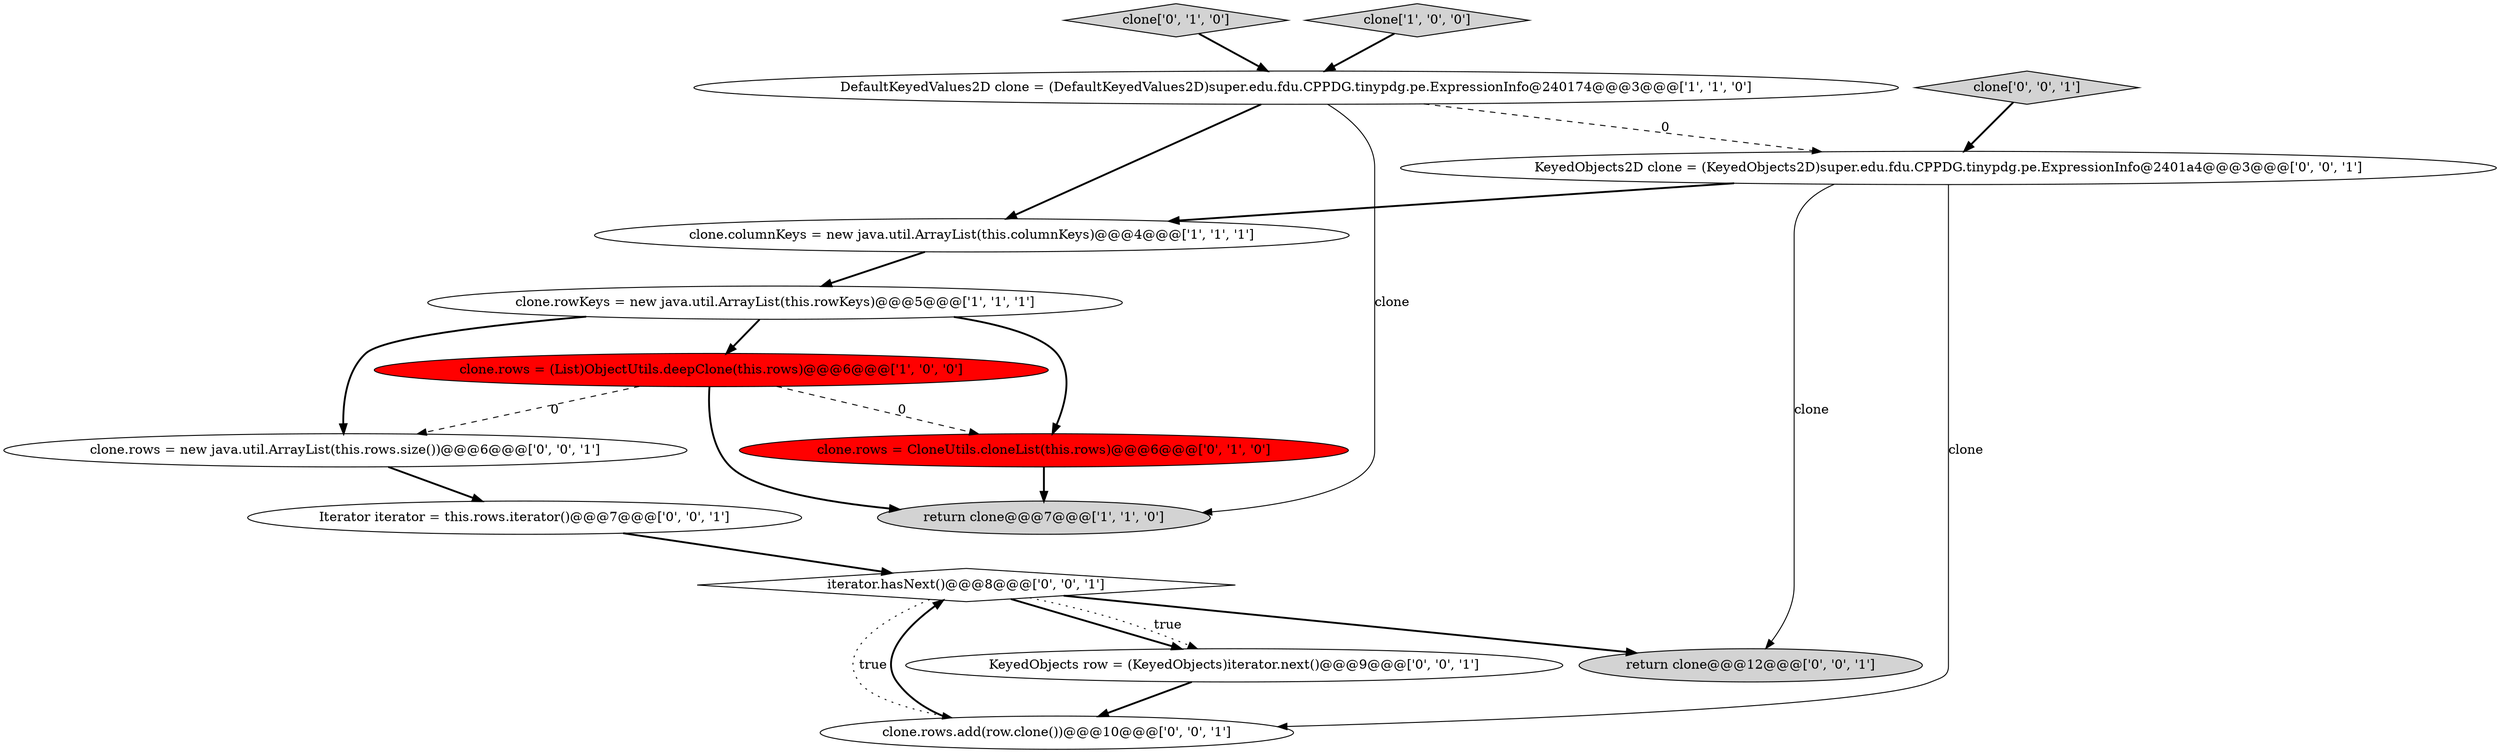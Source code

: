 digraph {
7 [style = filled, label = "clone['0', '1', '0']", fillcolor = lightgray, shape = diamond image = "AAA0AAABBB2BBB"];
4 [style = filled, label = "clone.columnKeys = new java.util.ArrayList(this.columnKeys)@@@4@@@['1', '1', '1']", fillcolor = white, shape = ellipse image = "AAA0AAABBB1BBB"];
9 [style = filled, label = "clone.rows = new java.util.ArrayList(this.rows.size())@@@6@@@['0', '0', '1']", fillcolor = white, shape = ellipse image = "AAA0AAABBB3BBB"];
11 [style = filled, label = "KeyedObjects row = (KeyedObjects)iterator.next()@@@9@@@['0', '0', '1']", fillcolor = white, shape = ellipse image = "AAA0AAABBB3BBB"];
2 [style = filled, label = "return clone@@@7@@@['1', '1', '0']", fillcolor = lightgray, shape = ellipse image = "AAA0AAABBB1BBB"];
1 [style = filled, label = "clone.rows = (List)ObjectUtils.deepClone(this.rows)@@@6@@@['1', '0', '0']", fillcolor = red, shape = ellipse image = "AAA1AAABBB1BBB"];
12 [style = filled, label = "return clone@@@12@@@['0', '0', '1']", fillcolor = lightgray, shape = ellipse image = "AAA0AAABBB3BBB"];
10 [style = filled, label = "clone.rows.add(row.clone())@@@10@@@['0', '0', '1']", fillcolor = white, shape = ellipse image = "AAA0AAABBB3BBB"];
13 [style = filled, label = "KeyedObjects2D clone = (KeyedObjects2D)super.edu.fdu.CPPDG.tinypdg.pe.ExpressionInfo@2401a4@@@3@@@['0', '0', '1']", fillcolor = white, shape = ellipse image = "AAA0AAABBB3BBB"];
0 [style = filled, label = "clone['1', '0', '0']", fillcolor = lightgray, shape = diamond image = "AAA0AAABBB1BBB"];
8 [style = filled, label = "clone['0', '0', '1']", fillcolor = lightgray, shape = diamond image = "AAA0AAABBB3BBB"];
14 [style = filled, label = "Iterator iterator = this.rows.iterator()@@@7@@@['0', '0', '1']", fillcolor = white, shape = ellipse image = "AAA0AAABBB3BBB"];
15 [style = filled, label = "iterator.hasNext()@@@8@@@['0', '0', '1']", fillcolor = white, shape = diamond image = "AAA0AAABBB3BBB"];
5 [style = filled, label = "clone.rowKeys = new java.util.ArrayList(this.rowKeys)@@@5@@@['1', '1', '1']", fillcolor = white, shape = ellipse image = "AAA0AAABBB1BBB"];
6 [style = filled, label = "clone.rows = CloneUtils.cloneList(this.rows)@@@6@@@['0', '1', '0']", fillcolor = red, shape = ellipse image = "AAA1AAABBB2BBB"];
3 [style = filled, label = "DefaultKeyedValues2D clone = (DefaultKeyedValues2D)super.edu.fdu.CPPDG.tinypdg.pe.ExpressionInfo@240174@@@3@@@['1', '1', '0']", fillcolor = white, shape = ellipse image = "AAA0AAABBB1BBB"];
0->3 [style = bold, label=""];
10->15 [style = bold, label=""];
5->9 [style = bold, label=""];
1->9 [style = dashed, label="0"];
15->10 [style = dotted, label="true"];
3->13 [style = dashed, label="0"];
3->4 [style = bold, label=""];
13->12 [style = solid, label="clone"];
7->3 [style = bold, label=""];
13->10 [style = solid, label="clone"];
6->2 [style = bold, label=""];
3->2 [style = solid, label="clone"];
5->1 [style = bold, label=""];
5->6 [style = bold, label=""];
15->11 [style = bold, label=""];
11->10 [style = bold, label=""];
1->6 [style = dashed, label="0"];
15->11 [style = dotted, label="true"];
9->14 [style = bold, label=""];
14->15 [style = bold, label=""];
1->2 [style = bold, label=""];
15->12 [style = bold, label=""];
4->5 [style = bold, label=""];
8->13 [style = bold, label=""];
13->4 [style = bold, label=""];
}
